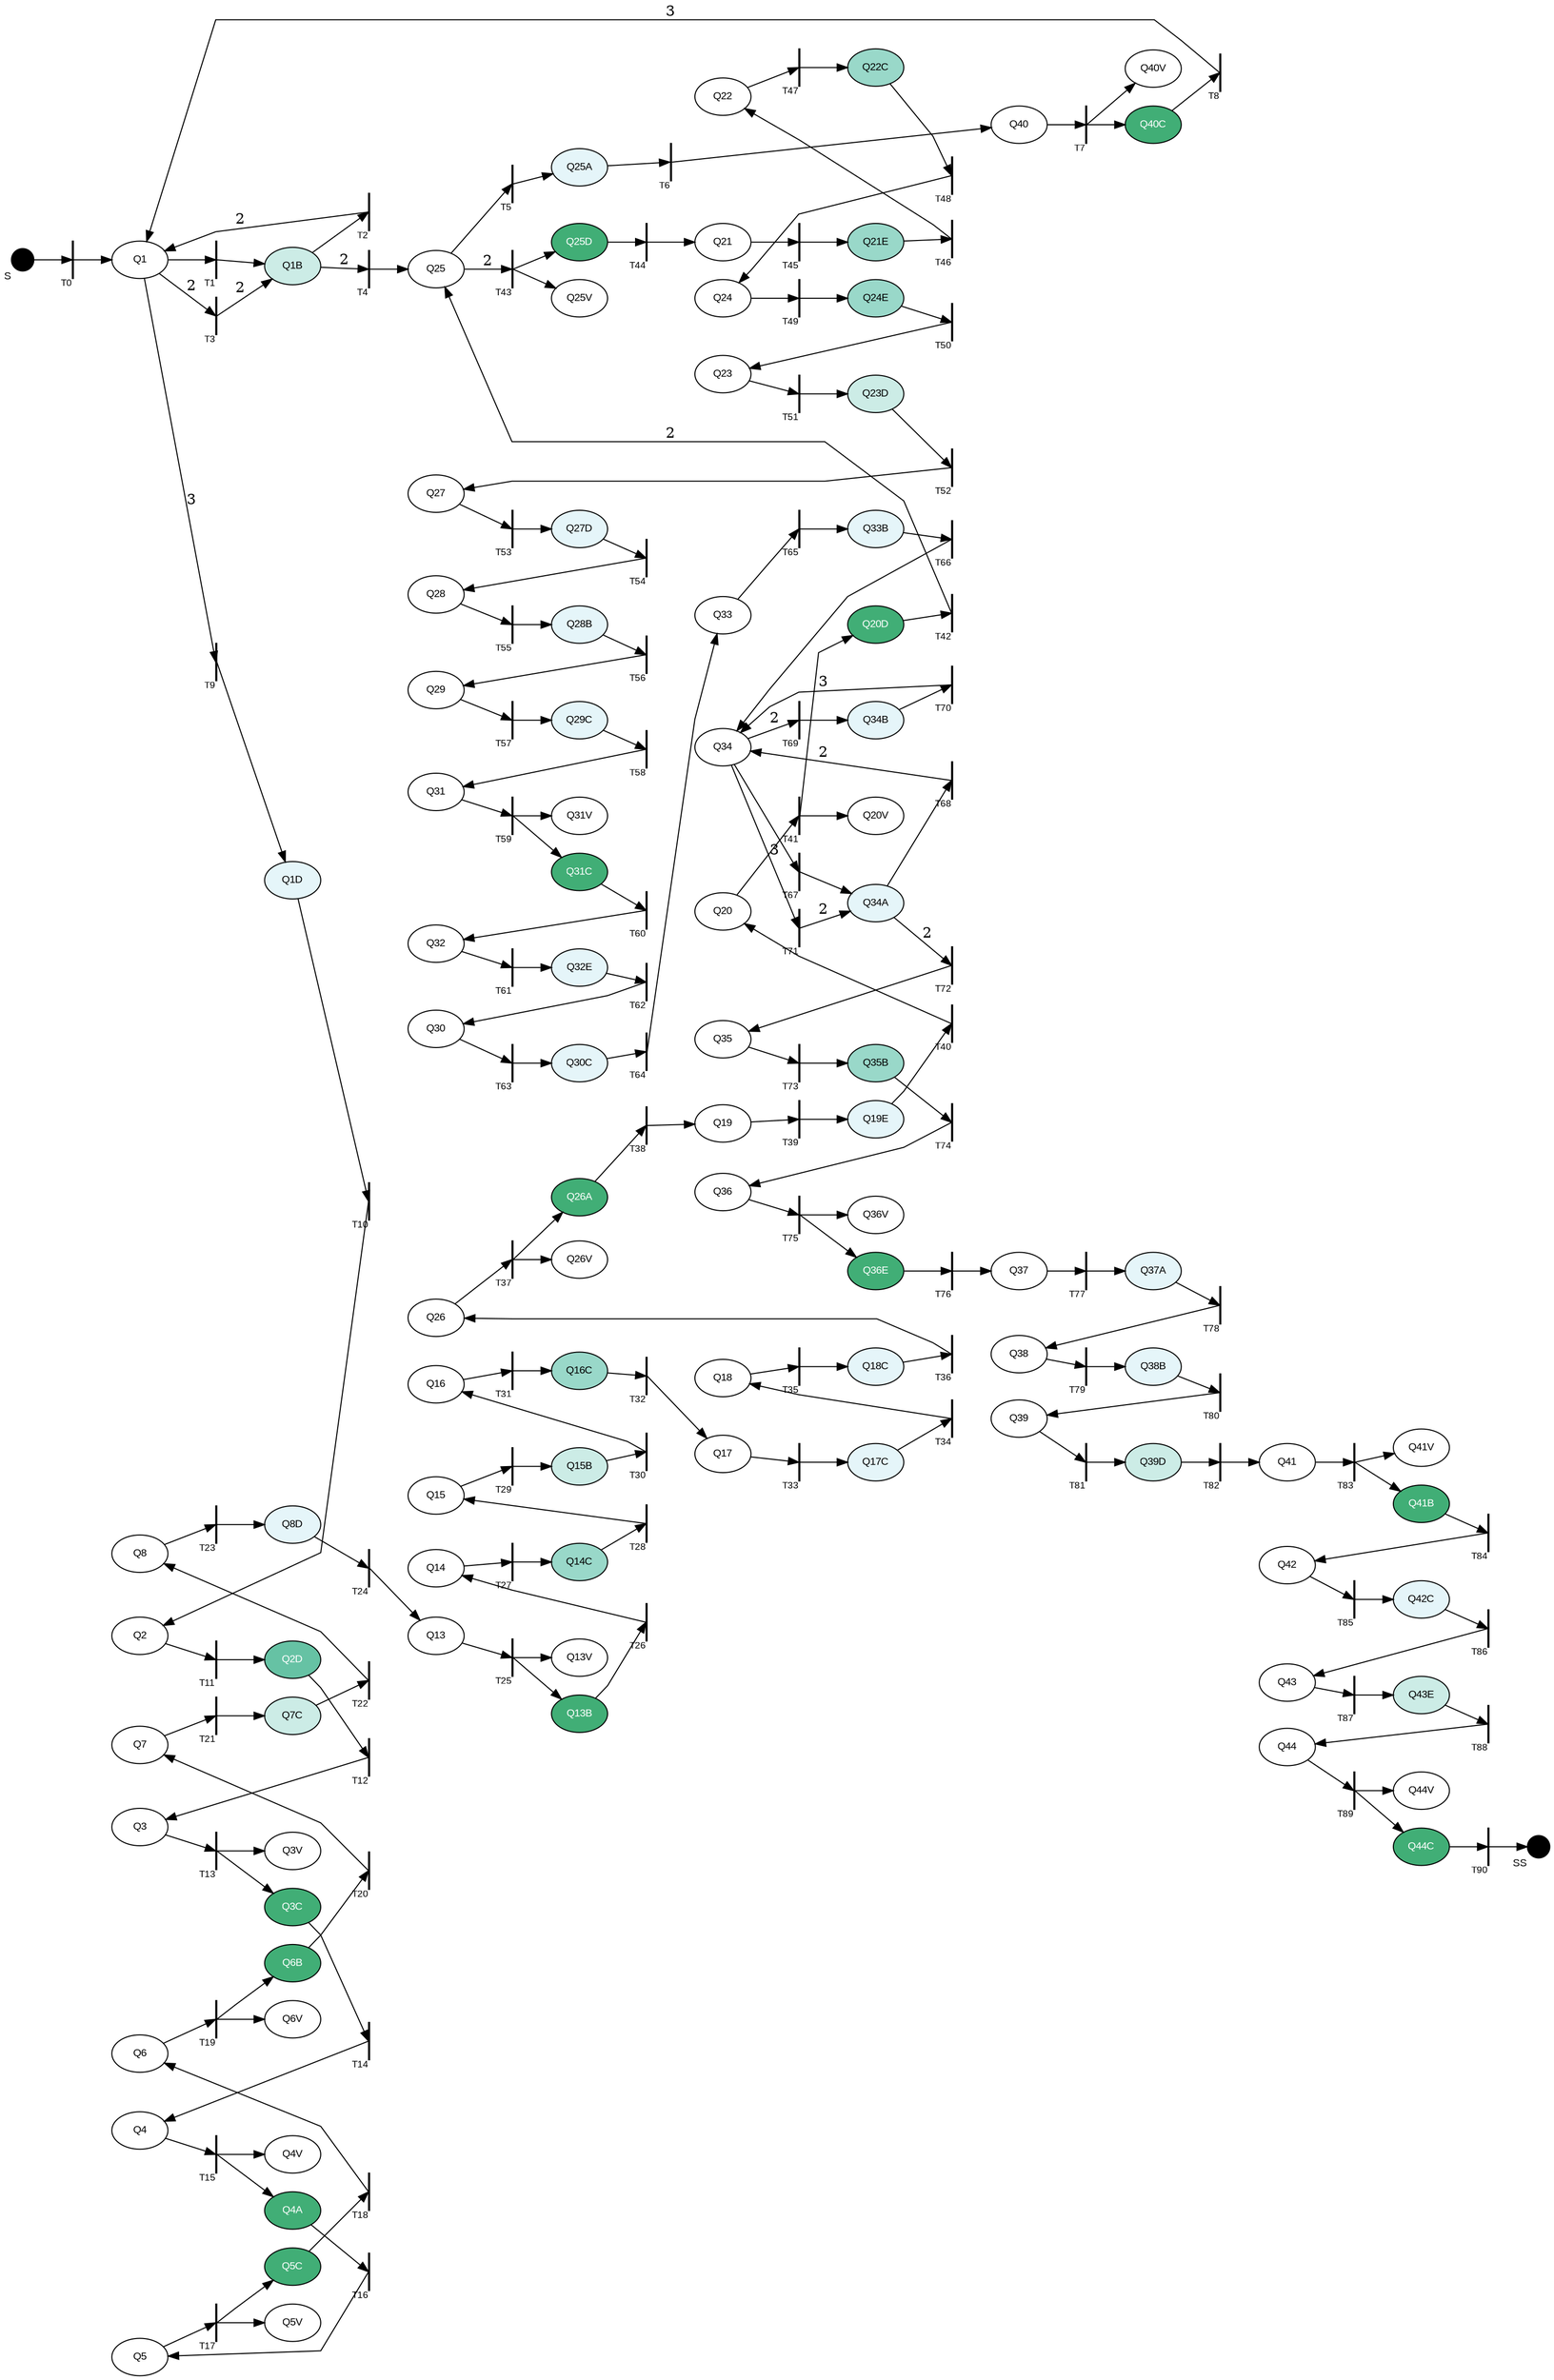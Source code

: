 digraph G { rankdir=LR; splines=polyline;
node[style=filled; fontsize=10; fontname=Arial; fontcolor=black; fillcolor=white; colorscheme=bugn9];
"S"[fillcolor=black; shape=point; width=0.3; xlabel="S";];"Q1"[colorscheme="reds5"; fillcolor=white; fontcolor=black;]; "Q1B"[fillcolor=3; ]; "Q25"[colorscheme="reds5"; fillcolor=white; fontcolor=black;]; "Q25A"[fillcolor=2; ]; "Q40"[colorscheme="reds5"; fillcolor=white; ]; "Q40C"[fillcolor=6; fontcolor=white;]; "Q1D"[fillcolor=2; ]; "Q2"[colorscheme="reds5"; fillcolor=white; ]; "Q2D"[fillcolor=5; fontcolor=white;]; "Q3"[colorscheme="reds5"; fillcolor=white; ]; "Q3C"[fillcolor=6; fontcolor=white;]; "Q4"[colorscheme="reds5"; fillcolor=white; ]; "Q4A"[fillcolor=6; fontcolor=white;]; "Q5"[colorscheme="reds5"; fillcolor=white; ]; "Q5C"[fillcolor=6; fontcolor=white;]; "Q6"[colorscheme="reds5"; fillcolor=white; ]; "Q6B"[fillcolor=6; fontcolor=white;]; "Q7"[colorscheme="reds5"; fillcolor=white; ]; "Q7C"[fillcolor=3; ]; "Q8"[colorscheme="reds5"; fillcolor=white; ]; "Q8D"[fillcolor=2; ]; "Q13"[colorscheme="reds5"; fillcolor=white; ]; "Q13B"[fillcolor=6; fontcolor=white;]; "Q14"[colorscheme="reds5"; fillcolor=white; ]; "Q14C"[fillcolor=4; ]; "Q15"[colorscheme="reds5"; fillcolor=white; ]; "Q15B"[fillcolor=3; ]; "Q16"[colorscheme="reds5"; fillcolor=white; ]; "Q16C"[fillcolor=4; ]; "Q17"[colorscheme="reds5"; fillcolor=white; ]; "Q17C"[fillcolor=2; ]; "Q18"[colorscheme="reds5"; fillcolor=white; ]; "Q18C"[fillcolor=2; ]; "Q26"[colorscheme="reds5"; fillcolor=white; ]; "Q26A"[fillcolor=6; fontcolor=white;]; "Q19"[colorscheme="reds5"; fillcolor=white; ]; "Q19E"[fillcolor=2; ]; "Q20"[colorscheme="reds5"; fillcolor=white; ]; "Q20D"[fillcolor=6; fontcolor=white;]; "Q25D"[fillcolor=6; fontcolor=white;]; "Q21"[colorscheme="reds5"; fillcolor=white; ]; "Q21E"[fillcolor=4; ]; "Q22"[colorscheme="reds5"; fillcolor=white; ]; "Q22C"[fillcolor=4; ]; "Q24"[colorscheme="reds5"; fillcolor=white; ]; "Q24E"[fillcolor=4; ]; "Q23"[colorscheme="reds5"; fillcolor=white; ]; "Q23D"[fillcolor=3; ]; "Q27"[colorscheme="reds5"; fillcolor=white; ]; "Q27D"[fillcolor=2; ]; "Q28"[colorscheme="reds5"; fillcolor=white; ]; "Q28B"[fillcolor=2; ]; "Q29"[colorscheme="reds5"; fillcolor=white; ]; "Q29C"[fillcolor=2; ]; "Q31"[colorscheme="reds5"; fillcolor=white; ]; "Q31C"[fillcolor=6; fontcolor=white;]; "Q32"[colorscheme="reds5"; fillcolor=white; ]; "Q32E"[fillcolor=2; ]; "Q30"[colorscheme="reds5"; fillcolor=white; ]; "Q30C"[fillcolor=2; ]; "Q33"[colorscheme="reds5"; fillcolor=white; ]; "Q33B"[fillcolor=2; ]; "Q34"[colorscheme="reds5"; fillcolor=white; fontcolor=black;]; "Q34A"[fillcolor=2; ]; "Q34B"[fillcolor=2; ]; "Q35"[colorscheme="reds5"; fillcolor=white; ]; "Q35B"[fillcolor=4; ]; "Q36"[colorscheme="reds5"; fillcolor=white; ]; "Q36E"[fillcolor=6; fontcolor=white;]; "Q37"[colorscheme="reds5"; fillcolor=white; ]; "Q37A"[fillcolor=2; ]; "Q38"[colorscheme="reds5"; fillcolor=white; ]; "Q38B"[fillcolor=2; ]; "Q39"[colorscheme="reds5"; fillcolor=white; ]; "Q39D"[fillcolor=3; ]; "Q41"[colorscheme="reds5"; fillcolor=white; ]; "Q41B"[fillcolor=6; fontcolor=white;]; "Q42"[colorscheme="reds5"; fillcolor=white; ]; "Q42C"[fillcolor=2; ]; "Q43"[colorscheme="reds5"; fillcolor=white; ]; "Q43E"[fillcolor=3; ]; "Q44"[colorscheme="reds5"; fillcolor=white; ]; "Q44C"[fillcolor=6; fontcolor=white;]; "SS"[fillcolor=black; shape=point; width=0.3; xlabel="SS";];"T0"[fillcolor=black; shape=box; label=""; width=0.01; fontsize=9; xlabel="T0"]; "T1"[fillcolor=black; shape=box; label=""; width=0.01; fontsize=9; xlabel="T1"]; "T2"[fillcolor=black; shape=box; label=""; width=0.01; fontsize=9; xlabel="T2"]; "T3"[fillcolor=black; shape=box; label=""; width=0.01; fontsize=9; xlabel="T3"]; "T4"[fillcolor=black; shape=box; label=""; width=0.01; fontsize=9; xlabel="T4"]; "T5"[fillcolor=black; shape=box; label=""; width=0.01; fontsize=9; xlabel="T5"]; "T6"[fillcolor=black; shape=box; label=""; width=0.01; fontsize=9; xlabel="T6"]; "T7"[fillcolor=black; shape=box; label=""; width=0.01; fontsize=9; xlabel="T7"]; "T8"[fillcolor=black; shape=box; label=""; width=0.01; fontsize=9; xlabel="T8"]; "T9"[fillcolor=black; shape=box; label=""; width=0.01; fontsize=9; xlabel="T9"]; "T10"[fillcolor=black; shape=box; label=""; width=0.01; fontsize=9; xlabel="T10"]; "T11"[fillcolor=black; shape=box; label=""; width=0.01; fontsize=9; xlabel="T11"]; "T12"[fillcolor=black; shape=box; label=""; width=0.01; fontsize=9; xlabel="T12"]; "T13"[fillcolor=black; shape=box; label=""; width=0.01; fontsize=9; xlabel="T13"]; "T14"[fillcolor=black; shape=box; label=""; width=0.01; fontsize=9; xlabel="T14"]; "T15"[fillcolor=black; shape=box; label=""; width=0.01; fontsize=9; xlabel="T15"]; "T16"[fillcolor=black; shape=box; label=""; width=0.01; fontsize=9; xlabel="T16"]; "T17"[fillcolor=black; shape=box; label=""; width=0.01; fontsize=9; xlabel="T17"]; "T18"[fillcolor=black; shape=box; label=""; width=0.01; fontsize=9; xlabel="T18"]; "T19"[fillcolor=black; shape=box; label=""; width=0.01; fontsize=9; xlabel="T19"]; "T20"[fillcolor=black; shape=box; label=""; width=0.01; fontsize=9; xlabel="T20"]; "T21"[fillcolor=black; shape=box; label=""; width=0.01; fontsize=9; xlabel="T21"]; "T22"[fillcolor=black; shape=box; label=""; width=0.01; fontsize=9; xlabel="T22"]; "T23"[fillcolor=black; shape=box; label=""; width=0.01; fontsize=9; xlabel="T23"]; "T24"[fillcolor=black; shape=box; label=""; width=0.01; fontsize=9; xlabel="T24"]; "T25"[fillcolor=black; shape=box; label=""; width=0.01; fontsize=9; xlabel="T25"]; "T26"[fillcolor=black; shape=box; label=""; width=0.01; fontsize=9; xlabel="T26"]; "T27"[fillcolor=black; shape=box; label=""; width=0.01; fontsize=9; xlabel="T27"]; "T28"[fillcolor=black; shape=box; label=""; width=0.01; fontsize=9; xlabel="T28"]; "T29"[fillcolor=black; shape=box; label=""; width=0.01; fontsize=9; xlabel="T29"]; "T30"[fillcolor=black; shape=box; label=""; width=0.01; fontsize=9; xlabel="T30"]; "T31"[fillcolor=black; shape=box; label=""; width=0.01; fontsize=9; xlabel="T31"]; "T32"[fillcolor=black; shape=box; label=""; width=0.01; fontsize=9; xlabel="T32"]; "T33"[fillcolor=black; shape=box; label=""; width=0.01; fontsize=9; xlabel="T33"]; "T34"[fillcolor=black; shape=box; label=""; width=0.01; fontsize=9; xlabel="T34"]; "T35"[fillcolor=black; shape=box; label=""; width=0.01; fontsize=9; xlabel="T35"]; "T36"[fillcolor=black; shape=box; label=""; width=0.01; fontsize=9; xlabel="T36"]; "T37"[fillcolor=black; shape=box; label=""; width=0.01; fontsize=9; xlabel="T37"]; "T38"[fillcolor=black; shape=box; label=""; width=0.01; fontsize=9; xlabel="T38"]; "T39"[fillcolor=black; shape=box; label=""; width=0.01; fontsize=9; xlabel="T39"]; "T40"[fillcolor=black; shape=box; label=""; width=0.01; fontsize=9; xlabel="T40"]; "T41"[fillcolor=black; shape=box; label=""; width=0.01; fontsize=9; xlabel="T41"]; "T42"[fillcolor=black; shape=box; label=""; width=0.01; fontsize=9; xlabel="T42"]; "T43"[fillcolor=black; shape=box; label=""; width=0.01; fontsize=9; xlabel="T43"]; "T44"[fillcolor=black; shape=box; label=""; width=0.01; fontsize=9; xlabel="T44"]; "T45"[fillcolor=black; shape=box; label=""; width=0.01; fontsize=9; xlabel="T45"]; "T46"[fillcolor=black; shape=box; label=""; width=0.01; fontsize=9; xlabel="T46"]; "T47"[fillcolor=black; shape=box; label=""; width=0.01; fontsize=9; xlabel="T47"]; "T48"[fillcolor=black; shape=box; label=""; width=0.01; fontsize=9; xlabel="T48"]; "T49"[fillcolor=black; shape=box; label=""; width=0.01; fontsize=9; xlabel="T49"]; "T50"[fillcolor=black; shape=box; label=""; width=0.01; fontsize=9; xlabel="T50"]; "T51"[fillcolor=black; shape=box; label=""; width=0.01; fontsize=9; xlabel="T51"]; "T52"[fillcolor=black; shape=box; label=""; width=0.01; fontsize=9; xlabel="T52"]; "T53"[fillcolor=black; shape=box; label=""; width=0.01; fontsize=9; xlabel="T53"]; "T54"[fillcolor=black; shape=box; label=""; width=0.01; fontsize=9; xlabel="T54"]; "T55"[fillcolor=black; shape=box; label=""; width=0.01; fontsize=9; xlabel="T55"]; "T56"[fillcolor=black; shape=box; label=""; width=0.01; fontsize=9; xlabel="T56"]; "T57"[fillcolor=black; shape=box; label=""; width=0.01; fontsize=9; xlabel="T57"]; "T58"[fillcolor=black; shape=box; label=""; width=0.01; fontsize=9; xlabel="T58"]; "T59"[fillcolor=black; shape=box; label=""; width=0.01; fontsize=9; xlabel="T59"]; "T60"[fillcolor=black; shape=box; label=""; width=0.01; fontsize=9; xlabel="T60"]; "T61"[fillcolor=black; shape=box; label=""; width=0.01; fontsize=9; xlabel="T61"]; "T62"[fillcolor=black; shape=box; label=""; width=0.01; fontsize=9; xlabel="T62"]; "T63"[fillcolor=black; shape=box; label=""; width=0.01; fontsize=9; xlabel="T63"]; "T64"[fillcolor=black; shape=box; label=""; width=0.01; fontsize=9; xlabel="T64"]; "T65"[fillcolor=black; shape=box; label=""; width=0.01; fontsize=9; xlabel="T65"]; "T66"[fillcolor=black; shape=box; label=""; width=0.01; fontsize=9; xlabel="T66"]; "T67"[fillcolor=black; shape=box; label=""; width=0.01; fontsize=9; xlabel="T67"]; "T68"[fillcolor=black; shape=box; label=""; width=0.01; fontsize=9; xlabel="T68"]; "T69"[fillcolor=black; shape=box; label=""; width=0.01; fontsize=9; xlabel="T69"]; "T70"[fillcolor=black; shape=box; label=""; width=0.01; fontsize=9; xlabel="T70"]; "T71"[fillcolor=black; shape=box; label=""; width=0.01; fontsize=9; xlabel="T71"]; "T72"[fillcolor=black; shape=box; label=""; width=0.01; fontsize=9; xlabel="T72"]; "T73"[fillcolor=black; shape=box; label=""; width=0.01; fontsize=9; xlabel="T73"]; "T74"[fillcolor=black; shape=box; label=""; width=0.01; fontsize=9; xlabel="T74"]; "T75"[fillcolor=black; shape=box; label=""; width=0.01; fontsize=9; xlabel="T75"]; "T76"[fillcolor=black; shape=box; label=""; width=0.01; fontsize=9; xlabel="T76"]; "T77"[fillcolor=black; shape=box; label=""; width=0.01; fontsize=9; xlabel="T77"]; "T78"[fillcolor=black; shape=box; label=""; width=0.01; fontsize=9; xlabel="T78"]; "T79"[fillcolor=black; shape=box; label=""; width=0.01; fontsize=9; xlabel="T79"]; "T80"[fillcolor=black; shape=box; label=""; width=0.01; fontsize=9; xlabel="T80"]; "T81"[fillcolor=black; shape=box; label=""; width=0.01; fontsize=9; xlabel="T81"]; "T82"[fillcolor=black; shape=box; label=""; width=0.01; fontsize=9; xlabel="T82"]; "T83"[fillcolor=black; shape=box; label=""; width=0.01; fontsize=9; xlabel="T83"]; "T84"[fillcolor=black; shape=box; label=""; width=0.01; fontsize=9; xlabel="T84"]; "T85"[fillcolor=black; shape=box; label=""; width=0.01; fontsize=9; xlabel="T85"]; "T86"[fillcolor=black; shape=box; label=""; width=0.01; fontsize=9; xlabel="T86"]; "T87"[fillcolor=black; shape=box; label=""; width=0.01; fontsize=9; xlabel="T87"]; "T88"[fillcolor=black; shape=box; label=""; width=0.01; fontsize=9; xlabel="T88"]; "T89"[fillcolor=black; shape=box; label=""; width=0.01; fontsize=9; xlabel="T89"]; "T90"[fillcolor=black; shape=box; label=""; width=0.01; fontsize=9; xlabel="T90"]; {rank=same; "Q1"; "Q2"; "Q3"; "Q4"; "Q5"; "Q6"; "Q7"; "Q8"; }{rank=same; "Q25"; "Q26"; "Q27"; "Q28"; "Q29"; "Q31"; "Q32"; "Q30"; }{rank=same; "Q40"; "Q37"; "Q38"; "Q39"; }{rank=same; "Q13"; "Q14"; "Q15"; "Q16"; }{rank=same; "Q17"; "Q18"; "Q19"; "Q20"; }{rank=same; "Q21"; "Q22"; "Q24"; "Q23"; }{rank=same; "Q33"; "Q34"; "Q35"; "Q36"; }{rank=same; "Q41"; "Q42"; "Q43"; "Q44"; }"S"->"T0" "T0"->"Q1" "Q1"->"T1" "T1"->"Q1B" "Q1B"->"T2" "T2"->"Q1"[label="2";]; "Q1"->"T3"[label="2";]; "T3"->"Q1B"[label="2";]; "Q1B"->"T4"[label="2";]; "T4"->"Q25" "Q25"->"T5" "T5"->"Q25A" "Q25A"->"T6" "T6"->"Q40" "Q40"->"T7" "T7"->"Q40C" "T7"->"Q40V" "Q40C"->"T8" "T8"->"Q1"[label="3";]; "Q1"->"T9"[label="3";]; "T9"->"Q1D" "Q1D"->"T10" "T10"->"Q2" "Q2"->"T11" "T11"->"Q2D" "Q2D"->"T12" "T12"->"Q3" "Q3"->"T13" "T13"->"Q3C" "T13"->"Q3V" "Q3C"->"T14" "T14"->"Q4" "Q4"->"T15" "T15"->"Q4A" "T15"->"Q4V" "Q4A"->"T16" "T16"->"Q5" "Q5"->"T17" "T17"->"Q5C" "T17"->"Q5V" "Q5C"->"T18" "T18"->"Q6" "Q6"->"T19" "T19"->"Q6B" "T19"->"Q6V" "Q6B"->"T20" "T20"->"Q7" "Q7"->"T21" "T21"->"Q7C" "Q7C"->"T22" "T22"->"Q8" "Q8"->"T23" "T23"->"Q8D" "Q8D"->"T24" "T24"->"Q13" "Q13"->"T25" "T25"->"Q13B" "T25"->"Q13V" "Q13B"->"T26" "T26"->"Q14" "Q14"->"T27" "T27"->"Q14C" "Q14C"->"T28" "T28"->"Q15" "Q15"->"T29" "T29"->"Q15B" "Q15B"->"T30" "T30"->"Q16" "Q16"->"T31" "T31"->"Q16C" "Q16C"->"T32" "T32"->"Q17" "Q17"->"T33" "T33"->"Q17C" "Q17C"->"T34" "T34"->"Q18" "Q18"->"T35" "T35"->"Q18C" "Q18C"->"T36" "T36"->"Q26" "Q26"->"T37" "T37"->"Q26A" "T37"->"Q26V" "Q26A"->"T38" "T38"->"Q19" "Q19"->"T39" "T39"->"Q19E" "Q19E"->"T40" "T40"->"Q20" "Q20"->"T41" "T41"->"Q20D" "T41"->"Q20V" "Q20D"->"T42" "T42"->"Q25"[label="2";]; "Q25"->"T43"[label="2";]; "T43"->"Q25D" "T43"->"Q25V" "Q25D"->"T44" "T44"->"Q21" "Q21"->"T45" "T45"->"Q21E" "Q21E"->"T46" "T46"->"Q22" "Q22"->"T47" "T47"->"Q22C" "Q22C"->"T48" "T48"->"Q24" "Q24"->"T49" "T49"->"Q24E" "Q24E"->"T50" "T50"->"Q23" "Q23"->"T51" "T51"->"Q23D" "Q23D"->"T52" "T52"->"Q27" "Q27"->"T53" "T53"->"Q27D" "Q27D"->"T54" "T54"->"Q28" "Q28"->"T55" "T55"->"Q28B" "Q28B"->"T56" "T56"->"Q29" "Q29"->"T57" "T57"->"Q29C" "Q29C"->"T58" "T58"->"Q31" "Q31"->"T59" "T59"->"Q31C" "T59"->"Q31V" "Q31C"->"T60" "T60"->"Q32" "Q32"->"T61" "T61"->"Q32E" "Q32E"->"T62" "T62"->"Q30" "Q30"->"T63" "T63"->"Q30C" "Q30C"->"T64" "T64"->"Q33" "Q33"->"T65" "T65"->"Q33B" "Q33B"->"T66" "T66"->"Q34" "Q34"->"T67" "T67"->"Q34A" "Q34A"->"T68" "T68"->"Q34"[label="2";]; "Q34"->"T69"[label="2";]; "T69"->"Q34B" "Q34B"->"T70" "T70"->"Q34"[label="3";]; "Q34"->"T71"[label="3";]; "T71"->"Q34A"[label="2";]; "Q34A"->"T72"[label="2";]; "T72"->"Q35" "Q35"->"T73" "T73"->"Q35B" "Q35B"->"T74" "T74"->"Q36" "Q36"->"T75" "T75"->"Q36E" "T75"->"Q36V" "Q36E"->"T76" "T76"->"Q37" "Q37"->"T77" "T77"->"Q37A" "Q37A"->"T78" "T78"->"Q38" "Q38"->"T79" "T79"->"Q38B" "Q38B"->"T80" "T80"->"Q39" "Q39"->"T81" "T81"->"Q39D" "Q39D"->"T82" "T82"->"Q41" "Q41"->"T83" "T83"->"Q41B" "T83"->"Q41V" "Q41B"->"T84" "T84"->"Q42" "Q42"->"T85" "T85"->"Q42C" "Q42C"->"T86" "T86"->"Q43" "Q43"->"T87" "T87"->"Q43E" "Q43E"->"T88" "T88"->"Q44" "Q44"->"T89" "T89"->"Q44C" "T89"->"Q44V" "Q44C"->"T90" "T90"->"SS" }